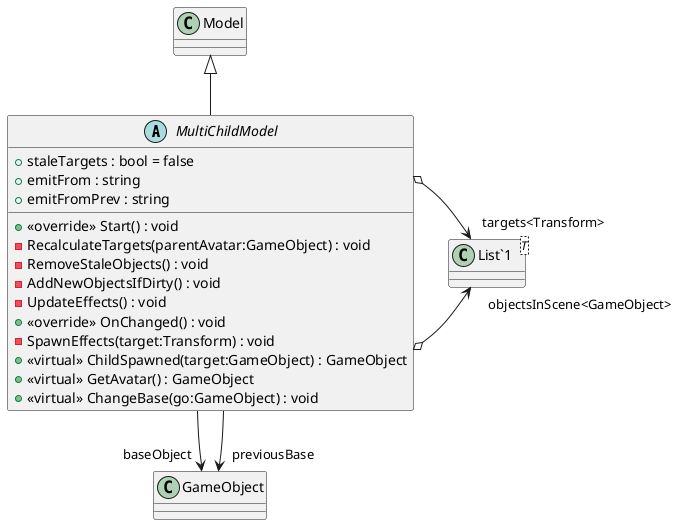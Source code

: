 @startuml
abstract class MultiChildModel {
    + staleTargets : bool = false
    + emitFrom : string
    + emitFromPrev : string
    + <<override>> Start() : void
    - RecalculateTargets(parentAvatar:GameObject) : void
    - RemoveStaleObjects() : void
    - AddNewObjectsIfDirty() : void
    - UpdateEffects() : void
    + <<override>> OnChanged() : void
    - SpawnEffects(target:Transform) : void
    + <<virtual>> ChildSpawned(target:GameObject) : GameObject
    + <<virtual>> GetAvatar() : GameObject
    + <<virtual>> ChangeBase(go:GameObject) : void
}
class "List`1"<T> {
}
Model <|-- MultiChildModel
MultiChildModel o-> "objectsInScene<GameObject>" "List`1"
MultiChildModel o-> "targets<Transform>" "List`1"
MultiChildModel --> "baseObject" GameObject
MultiChildModel --> "previousBase" GameObject
@enduml
